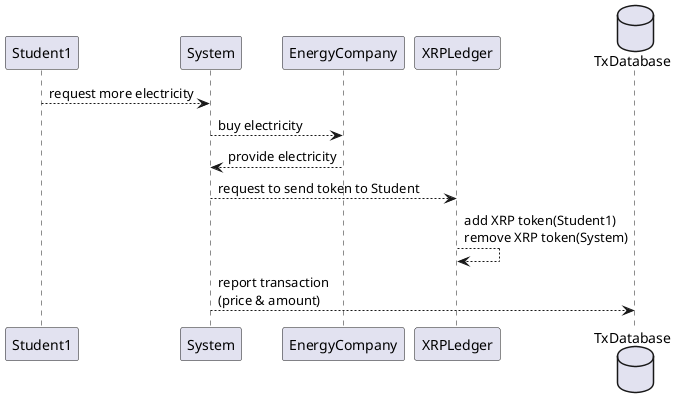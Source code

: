 @startuml sequence
participant Student1 as st1
participant System as sys
participant EnergyCompany as ec
participant XRPLedger as xl
database TxDatabase as db2

st1 --> sys : request more electricity
sys --> ec : buy electricity
ec --> sys : provide electricity
sys --> xl : request to send token to Student 
xl --> xl : add XRP token(Student1)\nremove XRP token(System)
sys --> db2 : report transaction\n(price & amount) 
@enduml